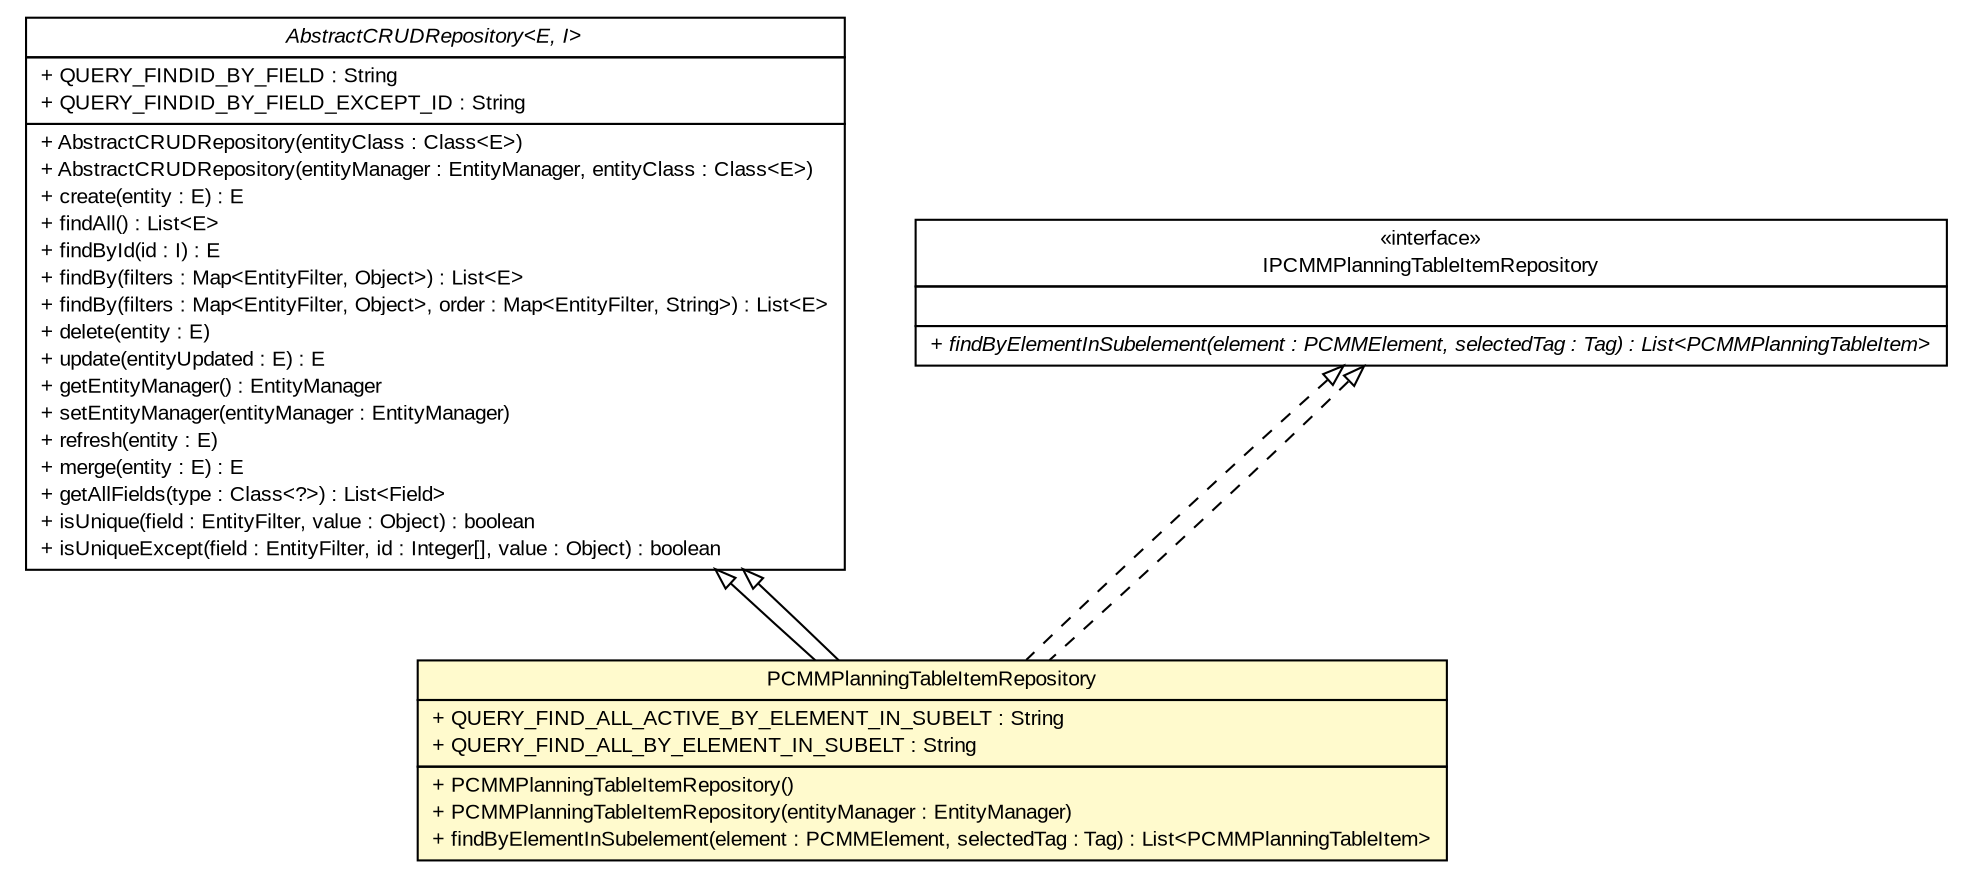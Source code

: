 #!/usr/local/bin/dot
#
# Class diagram 
# Generated by UMLGraph version R5_6-24-gf6e263 (http://www.umlgraph.org/)
#

digraph G {
	edge [fontname="arial",fontsize=10,labelfontname="arial",labelfontsize=10];
	node [fontname="arial",fontsize=10,shape=plaintext];
	nodesep=0.25;
	ranksep=0.5;
	// gov.sandia.cf.dao.AbstractCRUDRepository<E, I>
	c295517 [label=<<table title="gov.sandia.cf.dao.AbstractCRUDRepository" border="0" cellborder="1" cellspacing="0" cellpadding="2" port="p" href="../AbstractCRUDRepository.html">
		<tr><td><table border="0" cellspacing="0" cellpadding="1">
<tr><td align="center" balign="center"><font face="arial italic"> AbstractCRUDRepository&lt;E, I&gt; </font></td></tr>
		</table></td></tr>
		<tr><td><table border="0" cellspacing="0" cellpadding="1">
<tr><td align="left" balign="left"> + QUERY_FINDID_BY_FIELD : String </td></tr>
<tr><td align="left" balign="left"> + QUERY_FINDID_BY_FIELD_EXCEPT_ID : String </td></tr>
		</table></td></tr>
		<tr><td><table border="0" cellspacing="0" cellpadding="1">
<tr><td align="left" balign="left"> + AbstractCRUDRepository(entityClass : Class&lt;E&gt;) </td></tr>
<tr><td align="left" balign="left"> + AbstractCRUDRepository(entityManager : EntityManager, entityClass : Class&lt;E&gt;) </td></tr>
<tr><td align="left" balign="left"> + create(entity : E) : E </td></tr>
<tr><td align="left" balign="left"> + findAll() : List&lt;E&gt; </td></tr>
<tr><td align="left" balign="left"> + findById(id : I) : E </td></tr>
<tr><td align="left" balign="left"> + findBy(filters : Map&lt;EntityFilter, Object&gt;) : List&lt;E&gt; </td></tr>
<tr><td align="left" balign="left"> + findBy(filters : Map&lt;EntityFilter, Object&gt;, order : Map&lt;EntityFilter, String&gt;) : List&lt;E&gt; </td></tr>
<tr><td align="left" balign="left"> + delete(entity : E) </td></tr>
<tr><td align="left" balign="left"> + update(entityUpdated : E) : E </td></tr>
<tr><td align="left" balign="left"> + getEntityManager() : EntityManager </td></tr>
<tr><td align="left" balign="left"> + setEntityManager(entityManager : EntityManager) </td></tr>
<tr><td align="left" balign="left"> + refresh(entity : E) </td></tr>
<tr><td align="left" balign="left"> + merge(entity : E) : E </td></tr>
<tr><td align="left" balign="left"> + getAllFields(type : Class&lt;?&gt;) : List&lt;Field&gt; </td></tr>
<tr><td align="left" balign="left"> + isUnique(field : EntityFilter, value : Object) : boolean </td></tr>
<tr><td align="left" balign="left"> + isUniqueExcept(field : EntityFilter, id : Integer[], value : Object) : boolean </td></tr>
		</table></td></tr>
		</table>>, URL="../AbstractCRUDRepository.html", fontname="arial", fontcolor="black", fontsize=10.0];
	// gov.sandia.cf.dao.impl.PCMMPlanningTableItemRepository
	c295569 [label=<<table title="gov.sandia.cf.dao.impl.PCMMPlanningTableItemRepository" border="0" cellborder="1" cellspacing="0" cellpadding="2" port="p" bgcolor="lemonChiffon" href="./PCMMPlanningTableItemRepository.html">
		<tr><td><table border="0" cellspacing="0" cellpadding="1">
<tr><td align="center" balign="center"> PCMMPlanningTableItemRepository </td></tr>
		</table></td></tr>
		<tr><td><table border="0" cellspacing="0" cellpadding="1">
<tr><td align="left" balign="left"> + QUERY_FIND_ALL_ACTIVE_BY_ELEMENT_IN_SUBELT : String </td></tr>
<tr><td align="left" balign="left"> + QUERY_FIND_ALL_BY_ELEMENT_IN_SUBELT : String </td></tr>
		</table></td></tr>
		<tr><td><table border="0" cellspacing="0" cellpadding="1">
<tr><td align="left" balign="left"> + PCMMPlanningTableItemRepository() </td></tr>
<tr><td align="left" balign="left"> + PCMMPlanningTableItemRepository(entityManager : EntityManager) </td></tr>
<tr><td align="left" balign="left"> + findByElementInSubelement(element : PCMMElement, selectedTag : Tag) : List&lt;PCMMPlanningTableItem&gt; </td></tr>
		</table></td></tr>
		</table>>, URL="./PCMMPlanningTableItemRepository.html", fontname="arial", fontcolor="black", fontsize=10.0];
	// gov.sandia.cf.dao.IPCMMPlanningTableItemRepository
	c295615 [label=<<table title="gov.sandia.cf.dao.IPCMMPlanningTableItemRepository" border="0" cellborder="1" cellspacing="0" cellpadding="2" port="p" href="../IPCMMPlanningTableItemRepository.html">
		<tr><td><table border="0" cellspacing="0" cellpadding="1">
<tr><td align="center" balign="center"> &#171;interface&#187; </td></tr>
<tr><td align="center" balign="center"> IPCMMPlanningTableItemRepository </td></tr>
		</table></td></tr>
		<tr><td><table border="0" cellspacing="0" cellpadding="1">
<tr><td align="left" balign="left">  </td></tr>
		</table></td></tr>
		<tr><td><table border="0" cellspacing="0" cellpadding="1">
<tr><td align="left" balign="left"><font face="arial italic" point-size="10.0"> + findByElementInSubelement(element : PCMMElement, selectedTag : Tag) : List&lt;PCMMPlanningTableItem&gt; </font></td></tr>
		</table></td></tr>
		</table>>, URL="../IPCMMPlanningTableItemRepository.html", fontname="arial", fontcolor="black", fontsize=10.0];
	//gov.sandia.cf.dao.impl.PCMMPlanningTableItemRepository extends gov.sandia.cf.dao.AbstractCRUDRepository<gov.sandia.cf.model.PCMMPlanningTableItem, java.lang.Integer>
	c295517:p -> c295569:p [dir=back,arrowtail=empty];
	//gov.sandia.cf.dao.impl.PCMMPlanningTableItemRepository implements gov.sandia.cf.dao.IPCMMPlanningTableItemRepository
	c295615:p -> c295569:p [dir=back,arrowtail=empty,style=dashed];
	//gov.sandia.cf.dao.impl.PCMMPlanningTableItemRepository extends gov.sandia.cf.dao.AbstractCRUDRepository<gov.sandia.cf.model.PCMMPlanningTableItem, java.lang.Integer>
	c295517:p -> c295569:p [dir=back,arrowtail=empty];
	//gov.sandia.cf.dao.impl.PCMMPlanningTableItemRepository implements gov.sandia.cf.dao.IPCMMPlanningTableItemRepository
	c295615:p -> c295569:p [dir=back,arrowtail=empty,style=dashed];
}


